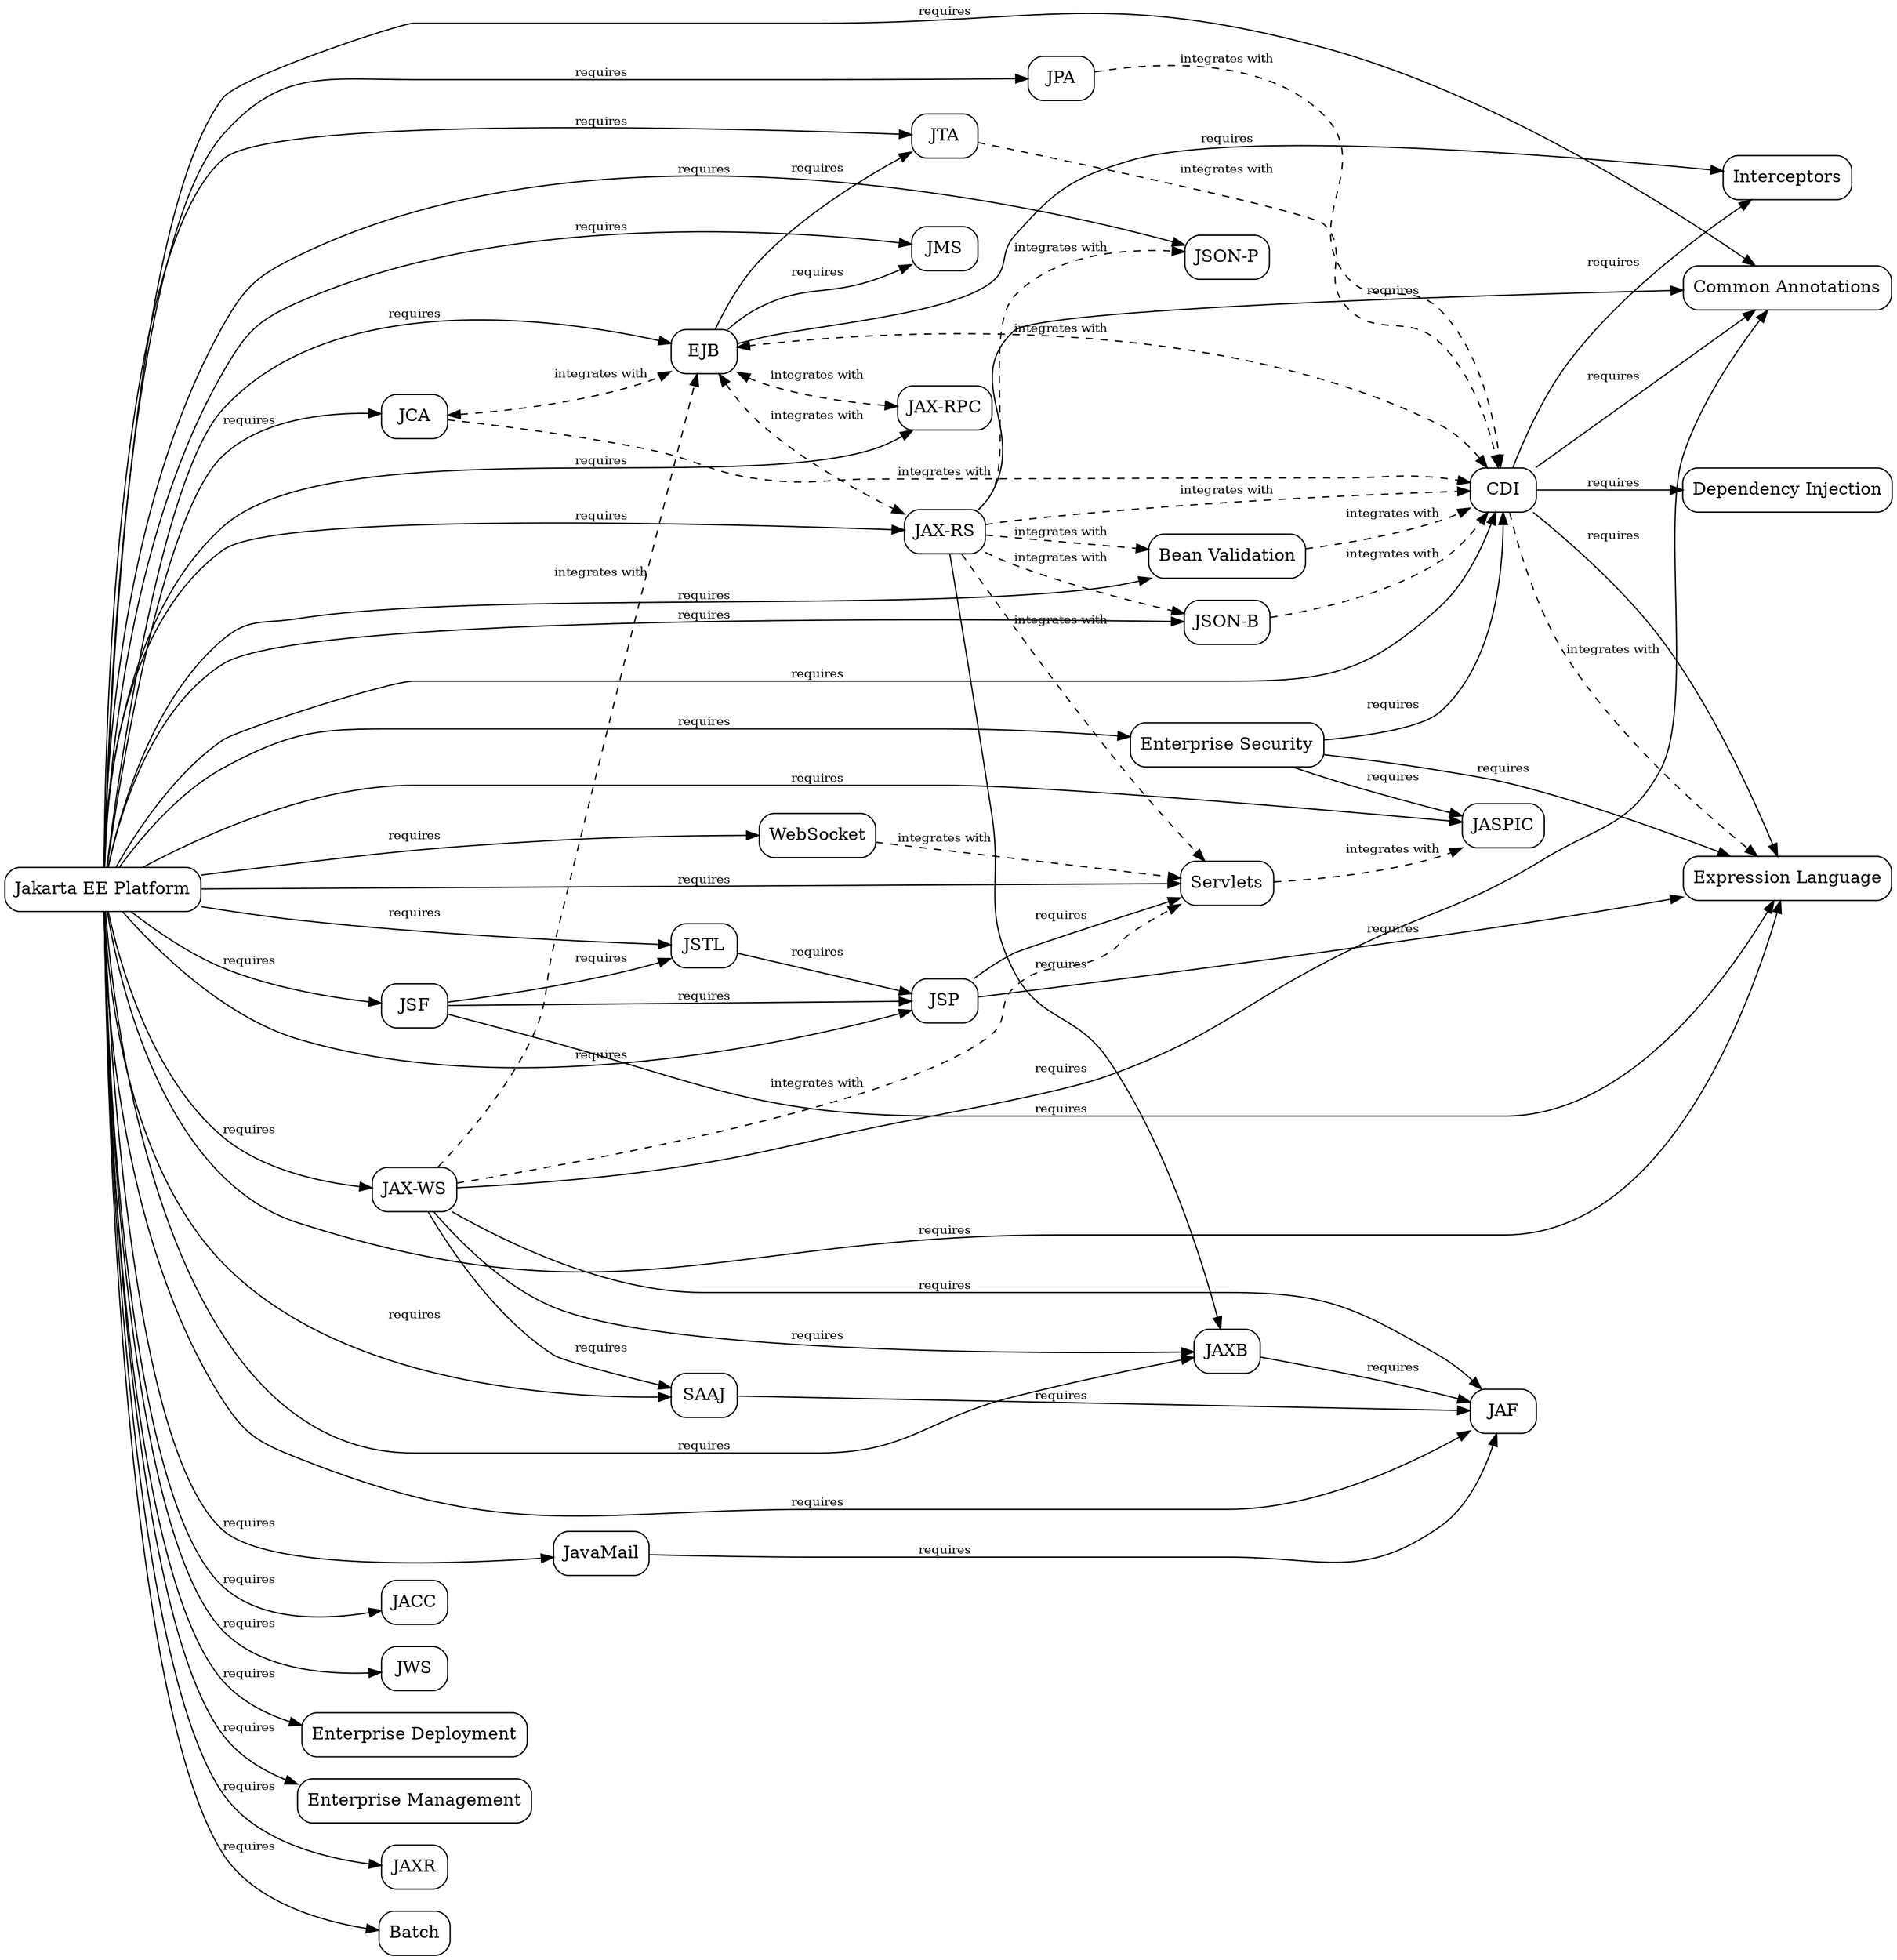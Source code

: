 /********************************************************************************
 * Copyright (c) 2018 Contributors to the Eclipse Foundation
 * 
 * See the NOTICE file(s) distributed with this work for additional
 * information regarding copyright ownership.
 * 
 * This program and the accompanying materials are made available under the
 * terms of the Eclipse Distribution License v. 1.0 which is available at
 * http://www.eclipse.org/org/documents/edl-v10.php.
 * 
 * SPDX-License-Identifier: BSD-3-Clause
 ********************************************************************************/

// This file defines a graph of the relationship between the Jakarta EE specs.
//
// Render using Graphviz.
// e.g. 
// > dot specs.dot -Tsvg > specs.svg
//

digraph G {
	rankdir=LR;
	rank=same;

	// "Specification" nodes
	node[ shape=box, style="rounded" ];
	jakartaee[ label="Jakarta EE Platform" ]	
	ca[ label="Common Annotations" ];
	ejb[ label="EJB" ];
	el[ label="Expression Language" ];
	es[ label="Enterprise Security" ];
	interceptors[ label="Interceptors" ];
	jacc[label="JACC"];
	jaf[ label="JAF" ];
	javamail[ label="JavaMail" ];
	jaspic[label="JASPIC"]; 
	jaxws[ label="JAX-WS" ];
	jws[ label="JWS" ];
	jaxb[ label="JAXB" ];
	jaxrs[ label="JAX-RS" ];
	jca[ label="JCA" ];
	jms[ label="JMS" ];
	jpa[ label="JPA" ];
	jsonb[ label="JSON-B" ];
	jsonp[ label="JSON-P" ];
	jsf[ label="JSF" ];
	jsp[ label="JSP" ];
	jstl[ label="JSTL" ];
	jta[ label="JTA" ];
	deployment[ label="Enterprise Deployment" ];
	management[ label="Enterprise Management" ];
	jaxr[ label="JAXR" ];
	servlet[ label="Servlets" ];
	websocket[ label="WebSocket" ];
	jaxrpc[ label="JAX-RPC" ];
	saaj[ label="SAAJ" ];
	cdi[ label="CDI" ];
	di[ label="Dependency Injection" ];
	bv[ label="Bean Validation" ];
	batch[ label="Batch" ];

	edge[ fontsize=10 ];

	// References between specifications.
	// e.g. EJB requires Interceptors, JTA, ...
	edge[ label="requires", style="solid" ];
	jakartaee -> ca;
	jakartaee -> ejb;
	jakartaee -> el;
	jakartaee -> es;
	jakartaee -> jacc;
	jakartaee -> jaf;
	jakartaee -> javamail;
	jakartaee -> jaspic;
	jakartaee -> jaxb;
	jakartaee -> jaxrs;
	jakartaee -> jaxws;
	jakartaee -> jws;
	jakartaee -> jca;
	jakartaee -> jms;
	jakartaee -> jpa;
	jakartaee -> jsonb;
	jakartaee -> jsonp;
	jakartaee -> jsf;
	jakartaee -> jsp;
	jakartaee -> jstl;
	jakartaee -> jta;
	jakartaee -> deployment;
	jakartaee -> management;
	jakartaee -> saaj;
	jakartaee -> jaxr;
	jakartaee -> servlet;
	jakartaee -> websocket;
	jakartaee -> jaxrpc;
	jakartaee -> cdi;
	jakartaee -> bv;
	jakartaee -> batch;
	ejb -> interceptors;
	ejb -> jta;
	ejb -> jms;
	jsf -> jsp;
	jsf -> el;
	jsf -> jstl;
	jstl -> jsp;
	jsp -> servlet;
	jsp -> el;
	javamail -> jaf;
	jaxws -> jaf;
	es -> jaspic;
	es -> cdi;
	es -> el;
	cdi -> di;
	cdi -> interceptors;
	cdi -> el;
	cdi -> ca;
	jaxrs -> ca;
	jaxrs -> jaxb;
	jaxws -> ca;
	jaxws -> saaj;
	jaxws -> jaxb;
	jaxb -> jaf;
	saaj -> jaf;

	// Integrations between specifications.
	edge[ label="integrates with", style="dashed" ];
	cdi -> ejb[ dir="both" ];
	cdi -> el; // TODO: is EL really REQUIRED on Jakarta EE Platform Containers? CDI-EL integration is mandatory for JSP and JSF
	ejb -> jaxrs [ dir="both" ]; // TODO: both specs define integration semantics
	ejb -> jaxrpc [ dir="both" ]; // TODO: this is pruned so can't be considered required
	jaxrs -> servlet;
	jaxrs -> cdi;
	jaxrs -> bv;
	jaxrs -> jsonp;
	jaxrs -> jsonb;
	jaxws -> ejb; // TODO: only via JSR109?
	jaxws -> servlet;
	jca -> ejb[ dir="both" ]; // TODO: who really defines the relationship?
	jca -> cdi; // TODO: 21.5 says something about dependency injection. Is JCA really integrated with CDI?
	jpa -> cdi;
	bv -> cdi;
	jsonb -> cdi;
	jta -> cdi;
	servlet -> jaspic;
	websocket -> servlet; // TODO: is this integration REQUIRED on Jakarta EE Platform containers?
}

